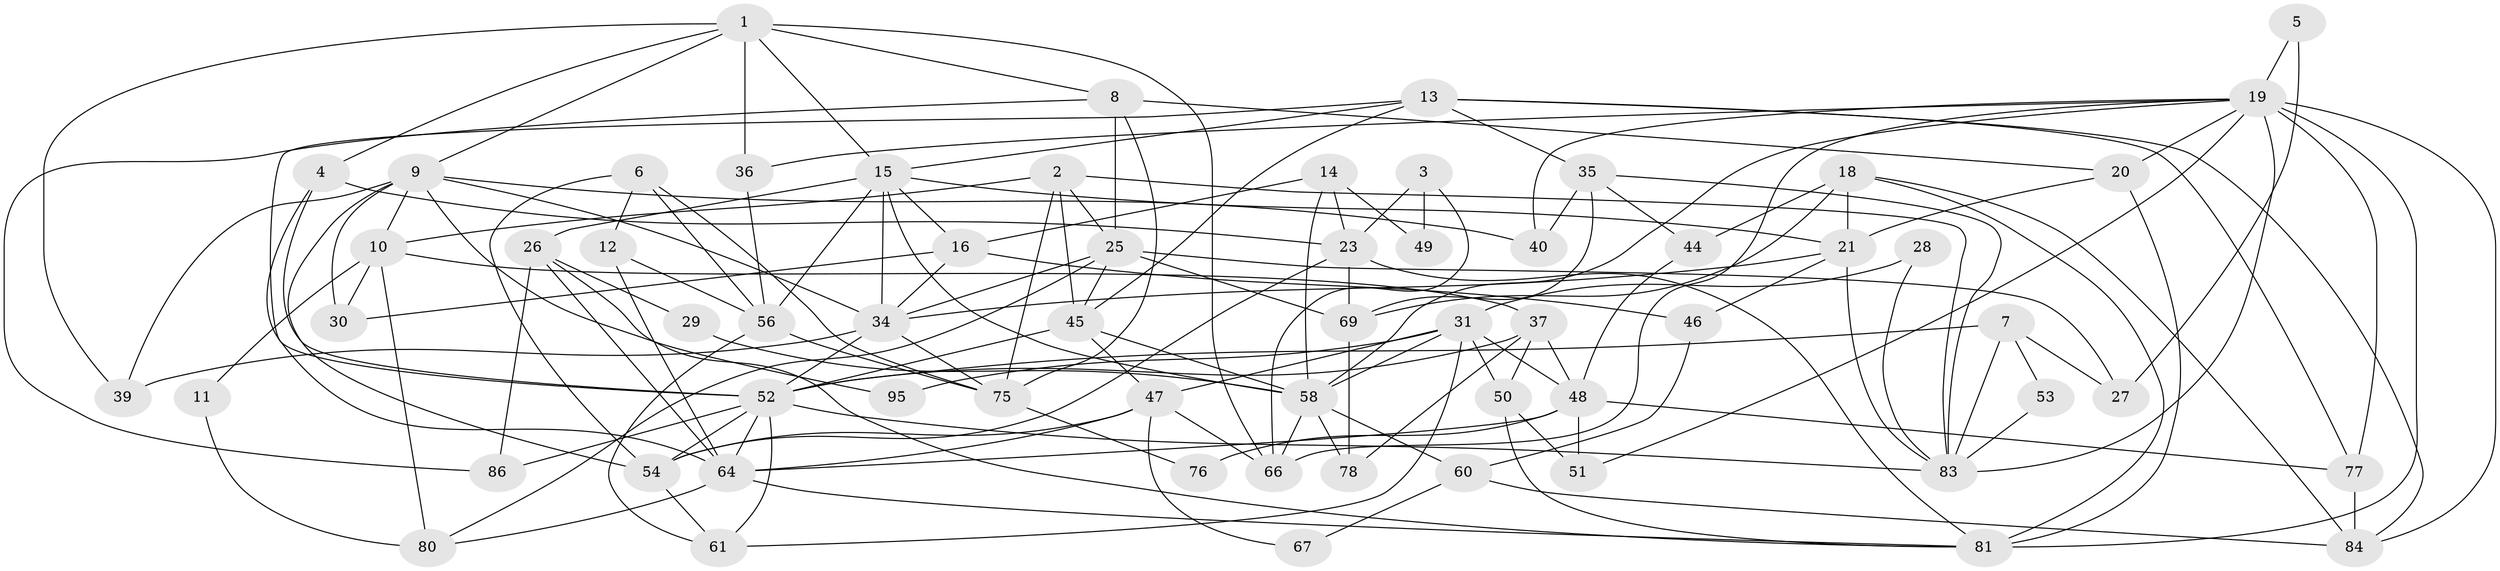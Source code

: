 // original degree distribution, {4: 0.28125, 5: 0.14583333333333334, 3: 0.3229166666666667, 2: 0.10416666666666667, 6: 0.08333333333333333, 7: 0.041666666666666664, 9: 0.010416666666666666, 8: 0.010416666666666666}
// Generated by graph-tools (version 1.1) at 2025/41/03/06/25 10:41:58]
// undirected, 63 vertices, 152 edges
graph export_dot {
graph [start="1"]
  node [color=gray90,style=filled];
  1 [super="+33"];
  2;
  3;
  4;
  5;
  6;
  7 [super="+22"];
  8 [super="+42"];
  9 [super="+63"];
  10 [super="+94"];
  11;
  12;
  13 [super="+38"];
  14;
  15 [super="+43"];
  16 [super="+17"];
  18 [super="+92"];
  19 [super="+73"];
  20 [super="+96"];
  21 [super="+41"];
  23 [super="+24"];
  25 [super="+91"];
  26 [super="+79"];
  27;
  28;
  29;
  30;
  31 [super="+32"];
  34 [super="+62"];
  35;
  36 [super="+82"];
  37 [super="+74"];
  39;
  40;
  44;
  45 [super="+72"];
  46;
  47 [super="+55"];
  48 [super="+57"];
  49;
  50;
  51;
  52 [super="+71"];
  53;
  54 [super="+59"];
  56 [super="+65"];
  58 [super="+70"];
  60;
  61;
  64 [super="+68"];
  66 [super="+89"];
  67;
  69 [super="+93"];
  75 [super="+85"];
  76;
  77;
  78;
  80;
  81 [super="+87"];
  83 [super="+88"];
  84 [super="+90"];
  86;
  95;
  1 -- 15;
  1 -- 39;
  1 -- 4;
  1 -- 8;
  1 -- 9;
  1 -- 66;
  1 -- 36;
  2 -- 45;
  2 -- 10;
  2 -- 25;
  2 -- 83;
  2 -- 75;
  3 -- 23;
  3 -- 49;
  3 -- 66;
  4 -- 64;
  4 -- 52;
  4 -- 23;
  5 -- 27;
  5 -- 19;
  6 -- 12;
  6 -- 56;
  6 -- 75;
  6 -- 54;
  7 -- 27;
  7 -- 53;
  7 -- 83 [weight=2];
  7 -- 52;
  8 -- 25;
  8 -- 75;
  8 -- 86;
  8 -- 20;
  9 -- 34;
  9 -- 39;
  9 -- 40;
  9 -- 95;
  9 -- 30;
  9 -- 10;
  9 -- 54;
  10 -- 11;
  10 -- 80;
  10 -- 37;
  10 -- 30;
  11 -- 80;
  12 -- 56;
  12 -- 64;
  13 -- 15;
  13 -- 35;
  13 -- 77;
  13 -- 84;
  13 -- 52;
  13 -- 45;
  14 -- 16;
  14 -- 49;
  14 -- 58;
  14 -- 23;
  15 -- 26;
  15 -- 56;
  15 -- 58;
  15 -- 34;
  15 -- 16;
  15 -- 21;
  16 -- 46;
  16 -- 30;
  16 -- 34;
  18 -- 21;
  18 -- 69;
  18 -- 44;
  18 -- 84;
  18 -- 81;
  19 -- 40;
  19 -- 51;
  19 -- 20;
  19 -- 36;
  19 -- 66;
  19 -- 83;
  19 -- 84;
  19 -- 58;
  19 -- 77;
  19 -- 81;
  20 -- 81 [weight=2];
  20 -- 21;
  21 -- 34;
  21 -- 83;
  21 -- 46;
  23 -- 81;
  23 -- 54;
  23 -- 69;
  25 -- 27;
  25 -- 69;
  25 -- 80;
  25 -- 34;
  25 -- 45;
  26 -- 29;
  26 -- 64;
  26 -- 86;
  26 -- 81;
  28 -- 83;
  28 -- 31;
  29 -- 58;
  31 -- 58;
  31 -- 50;
  31 -- 61;
  31 -- 48;
  31 -- 95;
  31 -- 47;
  34 -- 39;
  34 -- 75;
  34 -- 52;
  35 -- 44;
  35 -- 40;
  35 -- 83;
  35 -- 69;
  36 -- 56 [weight=2];
  37 -- 50;
  37 -- 78;
  37 -- 48;
  37 -- 52;
  44 -- 48;
  45 -- 52;
  45 -- 58;
  45 -- 47;
  46 -- 60;
  47 -- 67;
  47 -- 64;
  47 -- 66;
  47 -- 54;
  48 -- 77;
  48 -- 51;
  48 -- 76 [weight=2];
  48 -- 64;
  50 -- 51;
  50 -- 81;
  52 -- 61;
  52 -- 64;
  52 -- 83;
  52 -- 86;
  52 -- 54;
  53 -- 83;
  54 -- 61;
  56 -- 75;
  56 -- 61;
  58 -- 60;
  58 -- 78;
  58 -- 66;
  60 -- 67;
  60 -- 84;
  64 -- 80;
  64 -- 81;
  69 -- 78;
  75 -- 76;
  77 -- 84;
}
